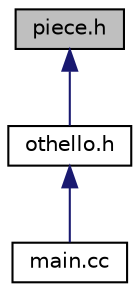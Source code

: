 digraph "piece.h"
{
  edge [fontname="Helvetica",fontsize="10",labelfontname="Helvetica",labelfontsize="10"];
  node [fontname="Helvetica",fontsize="10",shape=record];
  Node1 [label="piece.h",height=0.2,width=0.4,color="black", fillcolor="grey75", style="filled", fontcolor="black"];
  Node1 -> Node2 [dir="back",color="midnightblue",fontsize="10",style="solid"];
  Node2 [label="othello.h",height=0.2,width=0.4,color="black", fillcolor="white", style="filled",URL="$othello_8h.html"];
  Node2 -> Node3 [dir="back",color="midnightblue",fontsize="10",style="solid"];
  Node3 [label="main.cc",height=0.2,width=0.4,color="black", fillcolor="white", style="filled",URL="$main_8cc.html"];
}
